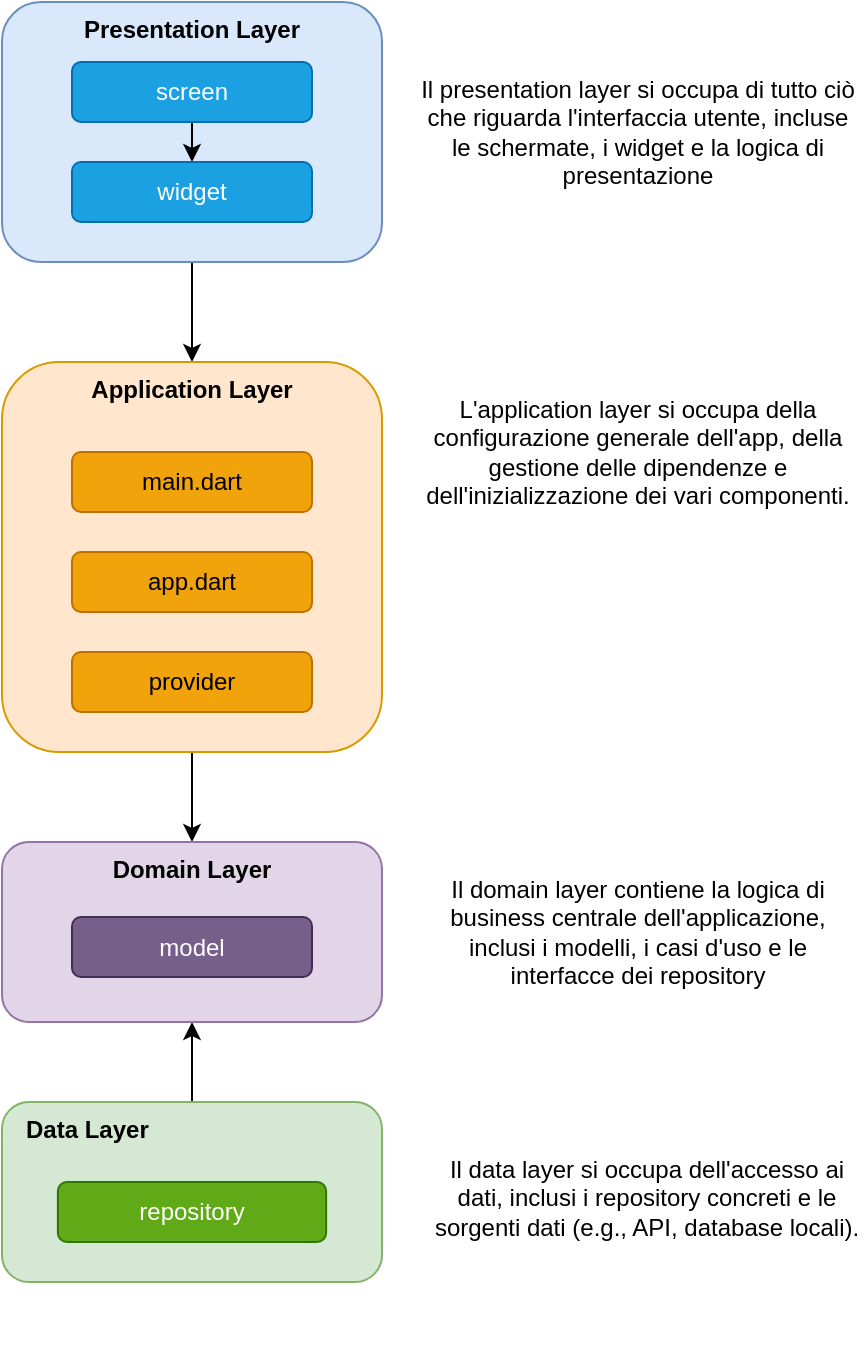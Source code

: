 <mxfile>
    <diagram id="iuXNh0eOK1XOTNSb32b2" name="Page-1">
        <mxGraphModel dx="1242" dy="487" grid="1" gridSize="10" guides="1" tooltips="1" connect="1" arrows="1" fold="1" page="1" pageScale="1" pageWidth="1100" pageHeight="850" math="0" shadow="0">
            <root>
                <mxCell id="0"/>
                <mxCell id="1" parent="0"/>
                <mxCell id="4" value="" style="edgeStyle=none;html=1;" parent="1" source="2" target="3" edge="1">
                    <mxGeometry relative="1" as="geometry"/>
                </mxCell>
                <mxCell id="2" value="Presentation Layer" style="rounded=1;whiteSpace=wrap;html=1;verticalAlign=top;fontStyle=1;labelBackgroundColor=none;fillColor=#dae8fc;strokeColor=#6c8ebf;" parent="1" vertex="1">
                    <mxGeometry x="330" y="30" width="190" height="130" as="geometry"/>
                </mxCell>
                <mxCell id="6" value="" style="edgeStyle=none;html=1;" parent="1" source="3" target="5" edge="1">
                    <mxGeometry relative="1" as="geometry"/>
                </mxCell>
                <mxCell id="8" value="" style="edgeStyle=none;html=1;startArrow=classic;startFill=1;endArrow=none;endFill=0;fillColor=#d5e8d4;strokeColor=#000000;entryX=0.5;entryY=0;entryDx=0;entryDy=0;" parent="1" source="5" target="7" edge="1">
                    <mxGeometry relative="1" as="geometry"/>
                </mxCell>
                <mxCell id="14" value="Il domain layer contiene la logica di business centrale dell'applicazione, inclusi i modelli, i casi d'uso e le interfacce dei repository" style="text;whiteSpace=wrap;html=1;fontFamily=Helvetica;align=center;" parent="1" vertex="1">
                    <mxGeometry x="537.5" y="460" width="220" height="50" as="geometry"/>
                </mxCell>
                <mxCell id="15" value="Il data layer si occupa dell'accesso ai dati, inclusi i repository concreti e le sorgenti dati (e.g., API, database locali)." style="text;whiteSpace=wrap;html=1;fontFamily=Helvetica;align=center;" parent="1" vertex="1">
                    <mxGeometry x="545" y="600" width="215" height="50" as="geometry"/>
                </mxCell>
                <mxCell id="16" value="Il presentation layer si occupa di tutto ciò che riguarda l'interfaccia utente, incluse le schermate, i widget e la logica di presentazione" style="text;whiteSpace=wrap;html=1;fontFamily=Helvetica;align=center;" parent="1" vertex="1">
                    <mxGeometry x="537.5" y="60" width="220" height="70" as="geometry"/>
                </mxCell>
                <mxCell id="17" value="L'application layer si occupa della configurazione generale dell'app, della gestione delle dipendenze e dell'inizializzazione dei vari componenti." style="text;whiteSpace=wrap;html=1;fontFamily=Helvetica;align=center;" parent="1" vertex="1">
                    <mxGeometry x="537.5" y="220" width="220" height="50" as="geometry"/>
                </mxCell>
                <mxCell id="32" value="" style="edgeStyle=none;html=1;" parent="1" source="22" target="23" edge="1">
                    <mxGeometry relative="1" as="geometry"/>
                </mxCell>
                <mxCell id="22" value="&lt;p class=&quot;MsoNormal&quot;&gt;screen&lt;/p&gt;" style="rounded=1;whiteSpace=wrap;html=1;labelBackgroundColor=none;fillColor=#1ba1e2;strokeColor=#006EAF;movable=1;resizable=1;rotatable=1;deletable=1;editable=1;connectable=1;fontFamily=Helvetica;fontColor=#ffffff;" parent="1" vertex="1">
                    <mxGeometry x="365" y="60" width="120" height="30" as="geometry"/>
                </mxCell>
                <mxCell id="23" value="&lt;p class=&quot;MsoNormal&quot;&gt;widget&lt;/p&gt;" style="rounded=1;whiteSpace=wrap;html=1;labelBackgroundColor=none;fillColor=#1ba1e2;strokeColor=#006EAF;movable=1;resizable=1;rotatable=1;deletable=1;editable=1;connectable=1;fontFamily=Helvetica;fontColor=#ffffff;" parent="1" vertex="1">
                    <mxGeometry x="365" y="110" width="120" height="30" as="geometry"/>
                </mxCell>
                <mxCell id="25" value="" style="group" parent="1" vertex="1" connectable="0">
                    <mxGeometry x="330" y="210" width="190" height="195" as="geometry"/>
                </mxCell>
                <mxCell id="3" value="Application Layer" style="rounded=1;whiteSpace=wrap;html=1;verticalAlign=top;fontStyle=1;labelBackgroundColor=none;fillColor=#ffe6cc;strokeColor=#d79b00;movable=1;resizable=1;rotatable=1;deletable=1;editable=1;connectable=1;" parent="25" vertex="1">
                    <mxGeometry width="190" height="195" as="geometry"/>
                </mxCell>
                <mxCell id="20" value="&lt;p class=&quot;MsoNormal&quot;&gt;main.dart&lt;/p&gt;" style="rounded=1;whiteSpace=wrap;html=1;labelBackgroundColor=none;fillColor=#f0a30a;strokeColor=#BD7000;movable=1;resizable=1;rotatable=1;deletable=1;editable=1;connectable=1;fontFamily=Helvetica;fontColor=#000000;" parent="25" vertex="1">
                    <mxGeometry x="35" y="45" width="120" height="30" as="geometry"/>
                </mxCell>
                <mxCell id="21" value="&lt;p class=&quot;MsoNormal&quot;&gt;app.dart&lt;/p&gt;" style="rounded=1;whiteSpace=wrap;html=1;labelBackgroundColor=none;fillColor=#f0a30a;strokeColor=#BD7000;movable=1;resizable=1;rotatable=1;deletable=1;editable=1;connectable=1;fontFamily=Helvetica;fontColor=#000000;" parent="25" vertex="1">
                    <mxGeometry x="35" y="95" width="120" height="30" as="geometry"/>
                </mxCell>
                <mxCell id="24" value="&lt;p class=&quot;MsoNormal&quot;&gt;provider&lt;/p&gt;" style="rounded=1;whiteSpace=wrap;html=1;labelBackgroundColor=none;fillColor=#f0a30a;strokeColor=#BD7000;movable=1;resizable=1;rotatable=1;deletable=1;editable=1;connectable=1;fontFamily=Helvetica;fontColor=#000000;" parent="25" vertex="1">
                    <mxGeometry x="35" y="145" width="120" height="30" as="geometry"/>
                </mxCell>
                <mxCell id="31" value="" style="group" parent="1" vertex="1" connectable="0">
                    <mxGeometry x="330" y="580" width="190" height="130" as="geometry"/>
                </mxCell>
                <mxCell id="7" value="&amp;nbsp; &amp;nbsp;Data Layer" style="rounded=1;whiteSpace=wrap;html=1;verticalAlign=top;fontStyle=1;labelBackgroundColor=none;fillColor=#d5e8d4;strokeColor=#82b366;align=left;movable=1;resizable=1;rotatable=1;deletable=1;editable=1;connectable=1;" parent="31" vertex="1">
                    <mxGeometry width="190" height="90" as="geometry"/>
                </mxCell>
                <mxCell id="10" value="repository" style="rounded=1;whiteSpace=wrap;html=1;labelBackgroundColor=none;fillColor=#60a917;fontColor=#ffffff;strokeColor=#2D7600;movable=1;resizable=1;rotatable=1;deletable=1;editable=1;connectable=1;" parent="31" vertex="1">
                    <mxGeometry x="27.941" y="40" width="134.118" height="30" as="geometry"/>
                </mxCell>
                <mxCell id="5" value="Domain Layer" style="rounded=1;whiteSpace=wrap;html=1;verticalAlign=top;fontStyle=1;labelBackgroundColor=none;fillColor=#e1d5e7;strokeColor=#9673a6;" parent="1" vertex="1">
                    <mxGeometry x="330" y="450" width="190" height="90" as="geometry"/>
                </mxCell>
                <mxCell id="18" value="&lt;p class=&quot;MsoNormal&quot;&gt;model&lt;/p&gt;" style="rounded=1;whiteSpace=wrap;html=1;labelBackgroundColor=none;fillColor=#76608a;strokeColor=#432D57;movable=1;resizable=1;rotatable=1;deletable=1;editable=1;connectable=1;fontFamily=Helvetica;fontColor=#ffffff;" parent="1" vertex="1">
                    <mxGeometry x="365" y="487.5" width="120" height="30" as="geometry"/>
                </mxCell>
            </root>
        </mxGraphModel>
    </diagram>
</mxfile>